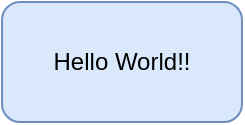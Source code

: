 <mxfile>
    <diagram id="v7WB56tkUbFIH35pfNfG" name="ページ1">
        <mxGraphModel dx="209" dy="750" grid="1" gridSize="10" guides="1" tooltips="1" connect="1" arrows="1" fold="1" page="1" pageScale="1" pageWidth="827" pageHeight="1169" math="0" shadow="0">
            <root>
                <mxCell id="0"/>
                <mxCell id="1" parent="0"/>
                <mxCell id="2" value="Hello World!!" style="rounded=1;whiteSpace=wrap;html=1;fillColor=#dae8fc;strokeColor=#6c8ebf;" vertex="1" parent="1">
                    <mxGeometry x="10" y="30" width="120" height="60" as="geometry"/>
                </mxCell>
            </root>
        </mxGraphModel>
    </diagram>
    <diagram id="7GHRLQFi3EdIsItRxoxe" name="ページ2">
        <mxGraphModel dx="209" dy="750" grid="1" gridSize="10" guides="1" tooltips="1" connect="1" arrows="1" fold="1" page="1" pageScale="1" pageWidth="827" pageHeight="1169" math="0" shadow="0">
            <root>
                <mxCell id="WM43qmq9W1dJjfzUSXNQ-0"/>
                <mxCell id="WM43qmq9W1dJjfzUSXNQ-1" parent="WM43qmq9W1dJjfzUSXNQ-0"/>
                <mxCell id="0qqCFDEo1vO2ARqmLr0--0" value="Hoge Hoge" style="rounded=0;whiteSpace=wrap;html=1;fillColor=#fff2cc;strokeColor=#d6b656;" vertex="1" parent="WM43qmq9W1dJjfzUSXNQ-1">
                    <mxGeometry x="20" y="30" width="120" height="60" as="geometry"/>
                </mxCell>
            </root>
        </mxGraphModel>
    </diagram>
</mxfile>